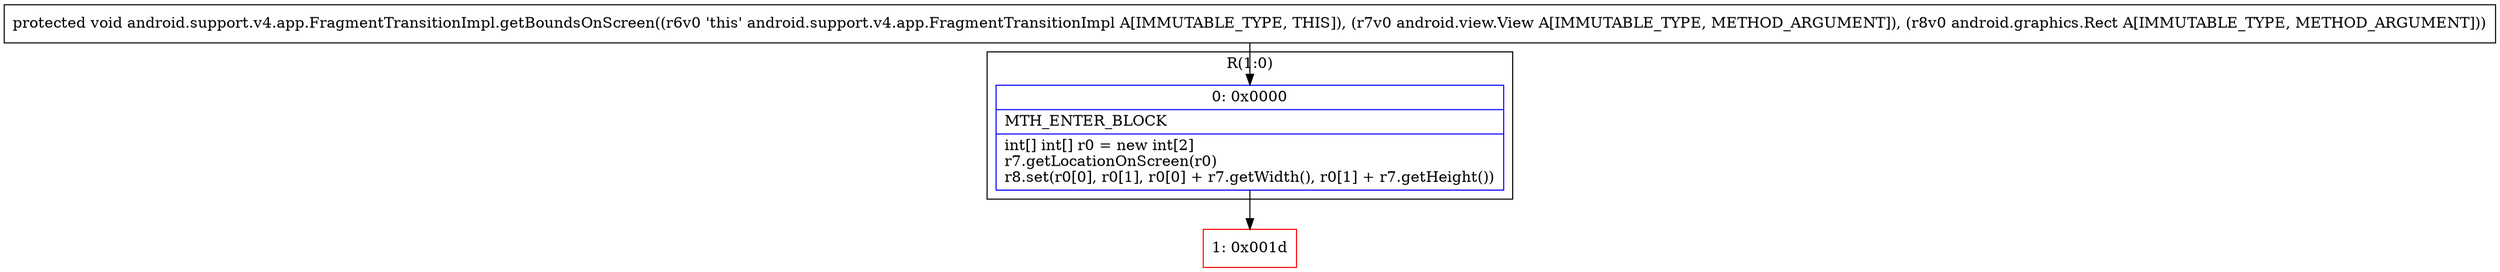digraph "CFG forandroid.support.v4.app.FragmentTransitionImpl.getBoundsOnScreen(Landroid\/view\/View;Landroid\/graphics\/Rect;)V" {
subgraph cluster_Region_914645295 {
label = "R(1:0)";
node [shape=record,color=blue];
Node_0 [shape=record,label="{0\:\ 0x0000|MTH_ENTER_BLOCK\l|int[] int[] r0 = new int[2]\lr7.getLocationOnScreen(r0)\lr8.set(r0[0], r0[1], r0[0] + r7.getWidth(), r0[1] + r7.getHeight())\l}"];
}
Node_1 [shape=record,color=red,label="{1\:\ 0x001d}"];
MethodNode[shape=record,label="{protected void android.support.v4.app.FragmentTransitionImpl.getBoundsOnScreen((r6v0 'this' android.support.v4.app.FragmentTransitionImpl A[IMMUTABLE_TYPE, THIS]), (r7v0 android.view.View A[IMMUTABLE_TYPE, METHOD_ARGUMENT]), (r8v0 android.graphics.Rect A[IMMUTABLE_TYPE, METHOD_ARGUMENT])) }"];
MethodNode -> Node_0;
Node_0 -> Node_1;
}


